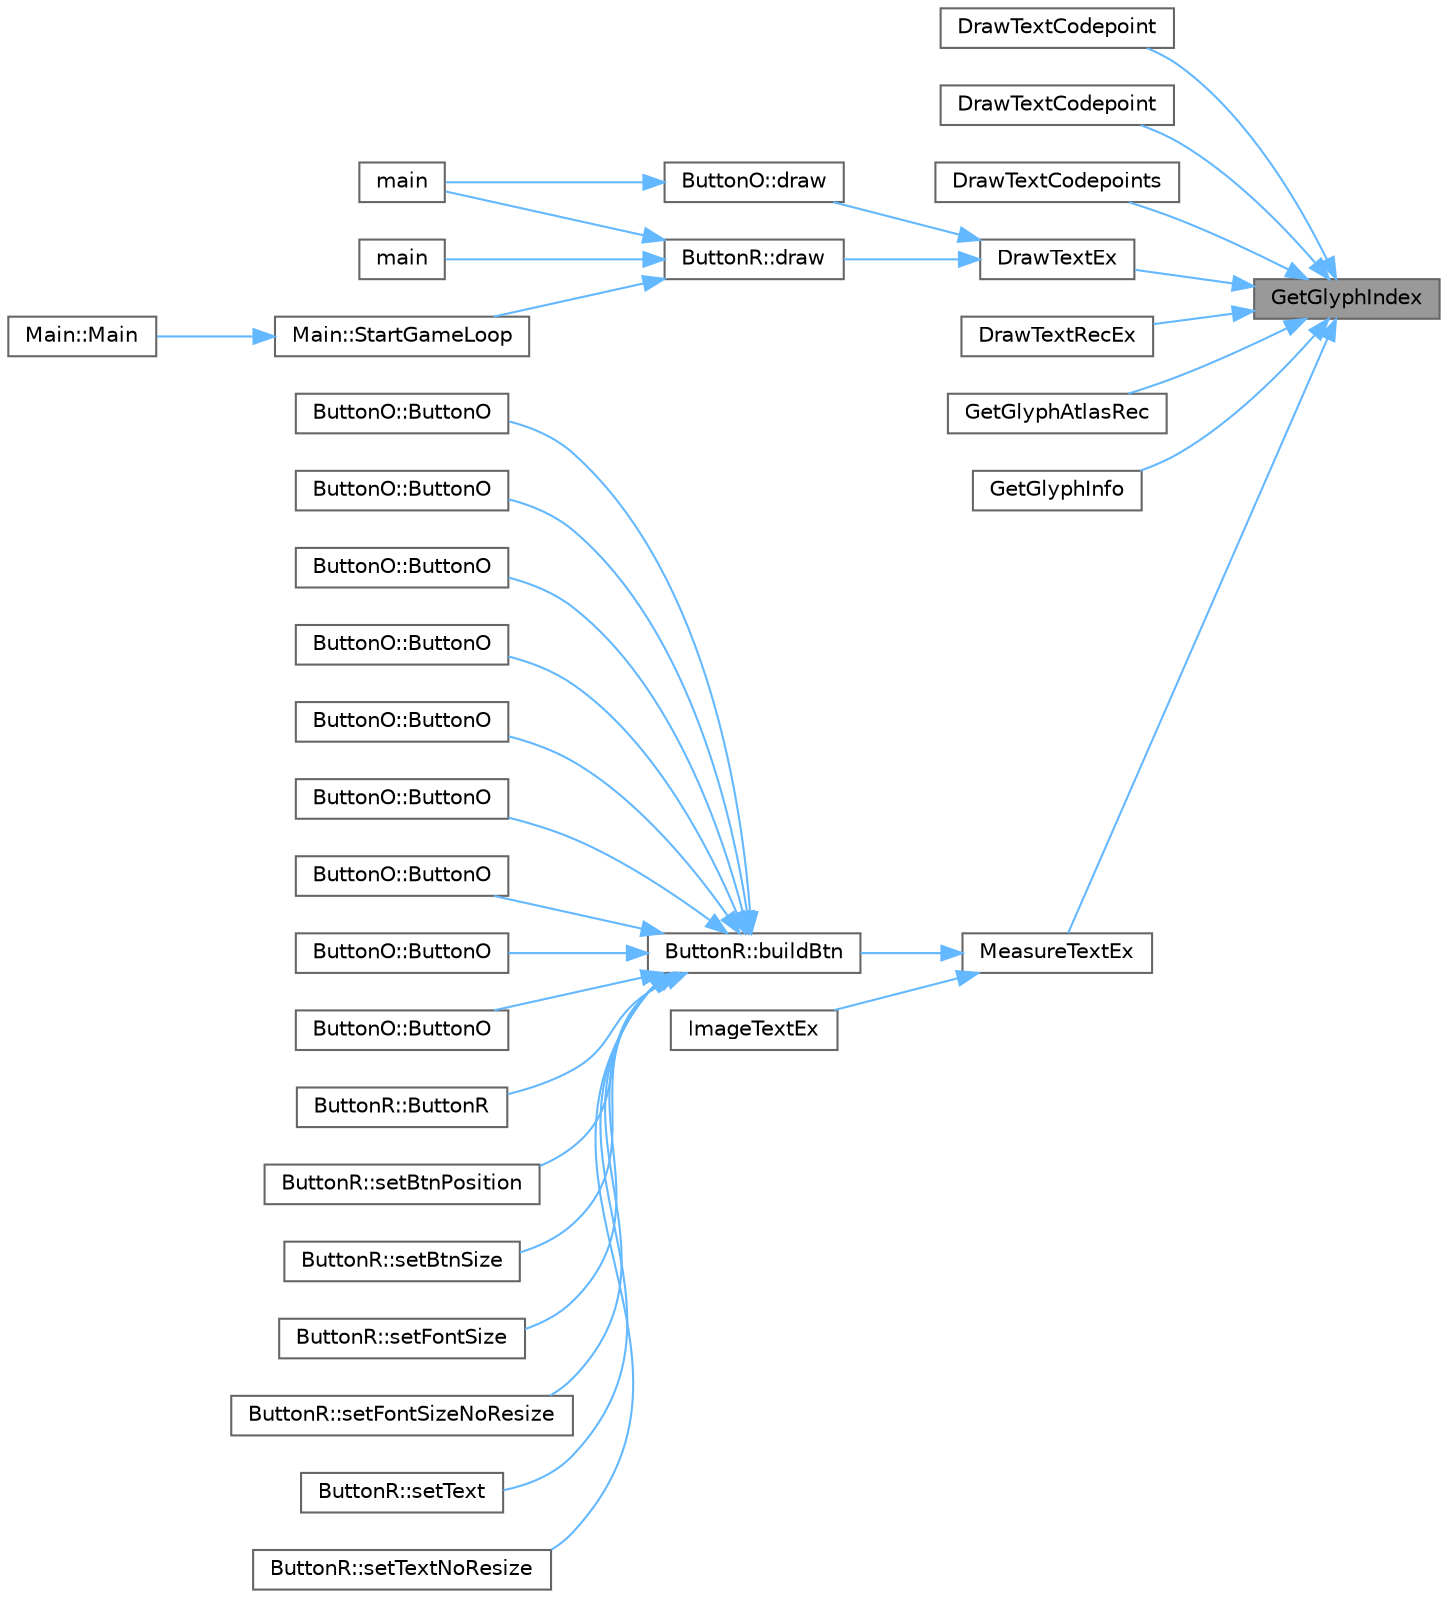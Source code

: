 digraph "GetGlyphIndex"
{
 // LATEX_PDF_SIZE
  bgcolor="transparent";
  edge [fontname=Helvetica,fontsize=10,labelfontname=Helvetica,labelfontsize=10];
  node [fontname=Helvetica,fontsize=10,shape=box,height=0.2,width=0.4];
  rankdir="RL";
  Node1 [id="Node000001",label="GetGlyphIndex",height=0.2,width=0.4,color="gray40", fillcolor="grey60", style="filled", fontcolor="black",tooltip=" "];
  Node1 -> Node2 [id="edge34_Node000001_Node000002",dir="back",color="steelblue1",style="solid",tooltip=" "];
  Node2 [id="Node000002",label="DrawTextCodepoint",height=0.2,width=0.4,color="grey40", fillcolor="white", style="filled",URL="$_old_2_classes_2lib_2rtext_8c.html#afa8124f9a9ca1b5749a0c2f5af66e115",tooltip=" "];
  Node1 -> Node3 [id="edge35_Node000001_Node000003",dir="back",color="steelblue1",style="solid",tooltip=" "];
  Node3 [id="Node000003",label="DrawTextCodepoint",height=0.2,width=0.4,color="grey40", fillcolor="white", style="filled",URL="$_classes_2lib_2_raylib_erosion_standalone-main_2raylib_2src_2text_8c.html#a77d92bb1b8f3ae92c9d17c66ded5694a",tooltip=" "];
  Node1 -> Node4 [id="edge36_Node000001_Node000004",dir="back",color="steelblue1",style="solid",tooltip=" "];
  Node4 [id="Node000004",label="DrawTextCodepoints",height=0.2,width=0.4,color="grey40", fillcolor="white", style="filled",URL="$_old_2_classes_2lib_2rtext_8c.html#a0cef33837c9a036a9ac969ef404e0d97",tooltip=" "];
  Node1 -> Node5 [id="edge37_Node000001_Node000005",dir="back",color="steelblue1",style="solid",tooltip=" "];
  Node5 [id="Node000005",label="DrawTextEx",height=0.2,width=0.4,color="grey40", fillcolor="white", style="filled",URL="$_old_2_classes_2lib_2rtext_8c.html#afa48e7e0974c35abf9b50f04e62ed9e7",tooltip=" "];
  Node5 -> Node6 [id="edge38_Node000005_Node000006",dir="back",color="steelblue1",style="solid",tooltip=" "];
  Node6 [id="Node000006",label="ButtonO::draw",height=0.2,width=0.4,color="grey40", fillcolor="white", style="filled",URL="$class_button_o.html#ad4c10eea08b443c4ff87e2efd11d2816",tooltip=" "];
  Node6 -> Node7 [id="edge39_Node000006_Node000007",dir="back",color="steelblue1",style="solid",tooltip=" "];
  Node7 [id="Node000007",label="main",height=0.2,width=0.4,color="grey40", fillcolor="white", style="filled",URL="$lib_2_buttons_2src_2main_8cpp.html#ae66f6b31b5ad750f1fe042a706a4e3d4",tooltip=" "];
  Node5 -> Node8 [id="edge40_Node000005_Node000008",dir="back",color="steelblue1",style="solid",tooltip=" "];
  Node8 [id="Node000008",label="ButtonR::draw",height=0.2,width=0.4,color="grey40", fillcolor="white", style="filled",URL="$class_button_r.html#ad36c81f6d7ea469f1c4849105089aaf5",tooltip=" "];
  Node8 -> Node7 [id="edge41_Node000008_Node000007",dir="back",color="steelblue1",style="solid",tooltip=" "];
  Node8 -> Node9 [id="edge42_Node000008_Node000009",dir="back",color="steelblue1",style="solid",tooltip=" "];
  Node9 [id="Node000009",label="main",height=0.2,width=0.4,color="grey40", fillcolor="white", style="filled",URL="$main_8cpp.html#a840291bc02cba5474a4cb46a9b9566fe",tooltip=" "];
  Node8 -> Node10 [id="edge43_Node000008_Node000010",dir="back",color="steelblue1",style="solid",tooltip=" "];
  Node10 [id="Node000010",label="Main::StartGameLoop",height=0.2,width=0.4,color="grey40", fillcolor="white", style="filled",URL="$class_main.html#ae41f68a79f75d932839c81505b01b365",tooltip=" "];
  Node10 -> Node11 [id="edge44_Node000010_Node000011",dir="back",color="steelblue1",style="solid",tooltip=" "];
  Node11 [id="Node000011",label="Main::Main",height=0.2,width=0.4,color="grey40", fillcolor="white", style="filled",URL="$class_main.html#a50d4361a1b613205467a441b5c40c199",tooltip=" "];
  Node1 -> Node12 [id="edge45_Node000001_Node000012",dir="back",color="steelblue1",style="solid",tooltip=" "];
  Node12 [id="Node000012",label="DrawTextRecEx",height=0.2,width=0.4,color="grey40", fillcolor="white", style="filled",URL="$_old_2_classes_2lib_2raylib_2src_2text_8c.html#aeac476138b141373d327d8b2dfa39ff9",tooltip=" "];
  Node1 -> Node13 [id="edge46_Node000001_Node000013",dir="back",color="steelblue1",style="solid",tooltip=" "];
  Node13 [id="Node000013",label="GetGlyphAtlasRec",height=0.2,width=0.4,color="grey40", fillcolor="white", style="filled",URL="$_old_2_classes_2lib_2rtext_8c.html#a686f96c5213a7965ab14b7c8784b267c",tooltip=" "];
  Node1 -> Node14 [id="edge47_Node000001_Node000014",dir="back",color="steelblue1",style="solid",tooltip=" "];
  Node14 [id="Node000014",label="GetGlyphInfo",height=0.2,width=0.4,color="grey40", fillcolor="white", style="filled",URL="$_old_2_classes_2lib_2rtext_8c.html#ac59c366af1e313b5c2f31a36d3b04f26",tooltip=" "];
  Node1 -> Node15 [id="edge48_Node000001_Node000015",dir="back",color="steelblue1",style="solid",tooltip=" "];
  Node15 [id="Node000015",label="MeasureTextEx",height=0.2,width=0.4,color="grey40", fillcolor="white", style="filled",URL="$_old_2_classes_2lib_2rtext_8c.html#a4ea62af28450b68a1c99c00a1fc562ca",tooltip=" "];
  Node15 -> Node16 [id="edge49_Node000015_Node000016",dir="back",color="steelblue1",style="solid",tooltip=" "];
  Node16 [id="Node000016",label="ButtonR::buildBtn",height=0.2,width=0.4,color="grey40", fillcolor="white", style="filled",URL="$class_button_r.html#a01be98706e1691167dd22727ccea2612",tooltip=" "];
  Node16 -> Node17 [id="edge50_Node000016_Node000017",dir="back",color="steelblue1",style="solid",tooltip=" "];
  Node17 [id="Node000017",label="ButtonO::ButtonO",height=0.2,width=0.4,color="grey40", fillcolor="white", style="filled",URL="$class_button_o.html#a219edd19a417c122f939250187a89338",tooltip=" "];
  Node16 -> Node18 [id="edge51_Node000016_Node000018",dir="back",color="steelblue1",style="solid",tooltip=" "];
  Node18 [id="Node000018",label="ButtonO::ButtonO",height=0.2,width=0.4,color="grey40", fillcolor="white", style="filled",URL="$class_button_o.html#a405badf4b11f3591eb5cb87e3109579e",tooltip=" "];
  Node16 -> Node19 [id="edge52_Node000016_Node000019",dir="back",color="steelblue1",style="solid",tooltip=" "];
  Node19 [id="Node000019",label="ButtonO::ButtonO",height=0.2,width=0.4,color="grey40", fillcolor="white", style="filled",URL="$class_button_o.html#aca327f33986c1832cead8a2be2af3a9a",tooltip=" "];
  Node16 -> Node20 [id="edge53_Node000016_Node000020",dir="back",color="steelblue1",style="solid",tooltip=" "];
  Node20 [id="Node000020",label="ButtonO::ButtonO",height=0.2,width=0.4,color="grey40", fillcolor="white", style="filled",URL="$class_button_o.html#ac0363d5cb518f1d623f4287dc856b98c",tooltip=" "];
  Node16 -> Node21 [id="edge54_Node000016_Node000021",dir="back",color="steelblue1",style="solid",tooltip=" "];
  Node21 [id="Node000021",label="ButtonO::ButtonO",height=0.2,width=0.4,color="grey40", fillcolor="white", style="filled",URL="$class_button_o.html#a4e5a9e3fc920cd05ef855e3a6e26349d",tooltip=" "];
  Node16 -> Node22 [id="edge55_Node000016_Node000022",dir="back",color="steelblue1",style="solid",tooltip=" "];
  Node22 [id="Node000022",label="ButtonO::ButtonO",height=0.2,width=0.4,color="grey40", fillcolor="white", style="filled",URL="$class_button_o.html#af06f1a3f8c5bd7c96615d58e7eee035a",tooltip=" "];
  Node16 -> Node23 [id="edge56_Node000016_Node000023",dir="back",color="steelblue1",style="solid",tooltip=" "];
  Node23 [id="Node000023",label="ButtonO::ButtonO",height=0.2,width=0.4,color="grey40", fillcolor="white", style="filled",URL="$class_button_o.html#a36ae26b159e39bcdb4f802d21003bedb",tooltip=" "];
  Node16 -> Node24 [id="edge57_Node000016_Node000024",dir="back",color="steelblue1",style="solid",tooltip=" "];
  Node24 [id="Node000024",label="ButtonO::ButtonO",height=0.2,width=0.4,color="grey40", fillcolor="white", style="filled",URL="$class_button_o.html#af12954858e13e9b37fe49f75cd30140d",tooltip=" "];
  Node16 -> Node25 [id="edge58_Node000016_Node000025",dir="back",color="steelblue1",style="solid",tooltip=" "];
  Node25 [id="Node000025",label="ButtonO::ButtonO",height=0.2,width=0.4,color="grey40", fillcolor="white", style="filled",URL="$class_button_o.html#abf71f4fd75081f531c1f7b2fa3123448",tooltip=" "];
  Node16 -> Node26 [id="edge59_Node000016_Node000026",dir="back",color="steelblue1",style="solid",tooltip=" "];
  Node26 [id="Node000026",label="ButtonR::ButtonR",height=0.2,width=0.4,color="grey40", fillcolor="white", style="filled",URL="$class_button_r.html#a6b55c7b8322cf47e8063740cabe6dead",tooltip=" "];
  Node16 -> Node27 [id="edge60_Node000016_Node000027",dir="back",color="steelblue1",style="solid",tooltip=" "];
  Node27 [id="Node000027",label="ButtonR::setBtnPosition",height=0.2,width=0.4,color="grey40", fillcolor="white", style="filled",URL="$class_button_r.html#a5750a11a964be2037777a4daf543c029",tooltip=" "];
  Node16 -> Node28 [id="edge61_Node000016_Node000028",dir="back",color="steelblue1",style="solid",tooltip=" "];
  Node28 [id="Node000028",label="ButtonR::setBtnSize",height=0.2,width=0.4,color="grey40", fillcolor="white", style="filled",URL="$class_button_r.html#a8279dbd0db624d9e90fa3008d5d0628b",tooltip=" "];
  Node16 -> Node29 [id="edge62_Node000016_Node000029",dir="back",color="steelblue1",style="solid",tooltip=" "];
  Node29 [id="Node000029",label="ButtonR::setFontSize",height=0.2,width=0.4,color="grey40", fillcolor="white", style="filled",URL="$class_button_r.html#aaac98eee3de23da1958deaab7deccd47",tooltip=" "];
  Node16 -> Node30 [id="edge63_Node000016_Node000030",dir="back",color="steelblue1",style="solid",tooltip=" "];
  Node30 [id="Node000030",label="ButtonR::setFontSizeNoResize",height=0.2,width=0.4,color="grey40", fillcolor="white", style="filled",URL="$class_button_r.html#aa8c40a6e2e5724b14e79756d583fec26",tooltip=" "];
  Node16 -> Node31 [id="edge64_Node000016_Node000031",dir="back",color="steelblue1",style="solid",tooltip=" "];
  Node31 [id="Node000031",label="ButtonR::setText",height=0.2,width=0.4,color="grey40", fillcolor="white", style="filled",URL="$class_button_r.html#a90814b9e3174c3cb539755cf01d549fc",tooltip=" "];
  Node16 -> Node32 [id="edge65_Node000016_Node000032",dir="back",color="steelblue1",style="solid",tooltip=" "];
  Node32 [id="Node000032",label="ButtonR::setTextNoResize",height=0.2,width=0.4,color="grey40", fillcolor="white", style="filled",URL="$class_button_r.html#ac505edad048984c52c300dea520abb91",tooltip=" "];
  Node15 -> Node33 [id="edge66_Node000015_Node000033",dir="back",color="steelblue1",style="solid",tooltip=" "];
  Node33 [id="Node000033",label="ImageTextEx",height=0.2,width=0.4,color="grey40", fillcolor="white", style="filled",URL="$_old_2_classes_2lib_2rtextures_8c.html#aaa472c3a8288b6056e1b01a1f49a921d",tooltip=" "];
}
